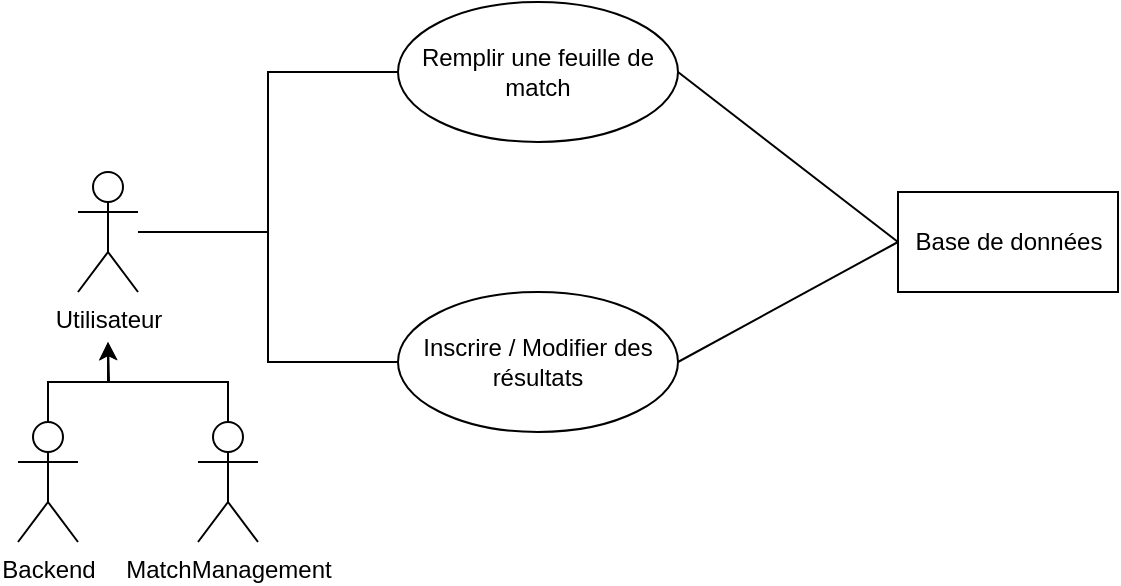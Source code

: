 <mxfile version="12.9.11" type="device"><diagram id="KCYH9OVYyB8hcRMXHM9Q" name="Page-1"><mxGraphModel dx="1422" dy="762" grid="1" gridSize="10" guides="1" tooltips="1" connect="1" arrows="1" fold="1" page="1" pageScale="1" pageWidth="827" pageHeight="1169" math="0" shadow="0"><root><mxCell id="0"/><mxCell id="1" parent="0"/><mxCell id="SQ4KUEhSxetv61U8t2AX-14" style="edgeStyle=orthogonalEdgeStyle;rounded=0;orthogonalLoop=1;jettySize=auto;html=1;entryX=0;entryY=0.5;entryDx=0;entryDy=0;endArrow=none;endFill=0;" parent="1" source="SQ4KUEhSxetv61U8t2AX-1" target="SQ4KUEhSxetv61U8t2AX-6" edge="1"><mxGeometry relative="1" as="geometry"/></mxCell><mxCell id="SQ4KUEhSxetv61U8t2AX-15" style="edgeStyle=orthogonalEdgeStyle;rounded=0;orthogonalLoop=1;jettySize=auto;html=1;entryX=0;entryY=0.5;entryDx=0;entryDy=0;endArrow=none;endFill=0;" parent="1" source="SQ4KUEhSxetv61U8t2AX-1" target="SQ4KUEhSxetv61U8t2AX-7" edge="1"><mxGeometry relative="1" as="geometry"/></mxCell><mxCell id="SQ4KUEhSxetv61U8t2AX-1" value="Utilisateur" style="shape=umlActor;verticalLabelPosition=bottom;labelBackgroundColor=#ffffff;verticalAlign=top;html=1;" parent="1" vertex="1"><mxGeometry x="40" y="225" width="30" height="60" as="geometry"/></mxCell><mxCell id="SQ4KUEhSxetv61U8t2AX-3" style="edgeStyle=orthogonalEdgeStyle;rounded=0;orthogonalLoop=1;jettySize=auto;html=1;exitX=0.5;exitY=0;exitDx=0;exitDy=0;exitPerimeter=0;" parent="1" source="SQ4KUEhSxetv61U8t2AX-2" edge="1"><mxGeometry relative="1" as="geometry"><mxPoint x="55" y="310" as="targetPoint"/></mxGeometry></mxCell><mxCell id="SQ4KUEhSxetv61U8t2AX-2" value="Backend" style="shape=umlActor;verticalLabelPosition=bottom;labelBackgroundColor=#ffffff;verticalAlign=top;html=1;" parent="1" vertex="1"><mxGeometry x="10" y="350" width="30" height="60" as="geometry"/></mxCell><mxCell id="SQ4KUEhSxetv61U8t2AX-21" style="edgeStyle=none;rounded=0;orthogonalLoop=1;jettySize=auto;html=1;entryX=0;entryY=0.5;entryDx=0;entryDy=0;endArrow=none;endFill=0;exitX=1;exitY=0.5;exitDx=0;exitDy=0;" parent="1" source="SQ4KUEhSxetv61U8t2AX-6" target="SQ4KUEhSxetv61U8t2AX-17" edge="1"><mxGeometry relative="1" as="geometry"/></mxCell><mxCell id="SQ4KUEhSxetv61U8t2AX-6" value="Remplir une feuille de match" style="ellipse;whiteSpace=wrap;html=1;" parent="1" vertex="1"><mxGeometry x="200" y="140" width="140" height="70" as="geometry"/></mxCell><mxCell id="SQ4KUEhSxetv61U8t2AX-22" style="edgeStyle=none;rounded=0;orthogonalLoop=1;jettySize=auto;html=1;entryX=0;entryY=0.5;entryDx=0;entryDy=0;endArrow=none;endFill=0;exitX=1;exitY=0.5;exitDx=0;exitDy=0;" parent="1" source="SQ4KUEhSxetv61U8t2AX-7" target="SQ4KUEhSxetv61U8t2AX-17" edge="1"><mxGeometry relative="1" as="geometry"/></mxCell><mxCell id="SQ4KUEhSxetv61U8t2AX-7" value="Inscrire / Modifier des résultats" style="ellipse;whiteSpace=wrap;html=1;" parent="1" vertex="1"><mxGeometry x="200" y="285" width="140" height="70" as="geometry"/></mxCell><mxCell id="SQ4KUEhSxetv61U8t2AX-17" value="Base de données" style="html=1;" parent="1" vertex="1"><mxGeometry x="450" y="235" width="110" height="50" as="geometry"/></mxCell><mxCell id="SQ4KUEhSxetv61U8t2AX-26" style="edgeStyle=orthogonalEdgeStyle;rounded=0;orthogonalLoop=1;jettySize=auto;html=1;endArrow=classic;endFill=1;exitX=0.5;exitY=0;exitDx=0;exitDy=0;exitPerimeter=0;" parent="1" source="SQ4KUEhSxetv61U8t2AX-24" edge="1"><mxGeometry relative="1" as="geometry"><mxPoint x="55" y="310" as="targetPoint"/><Array as="points"><mxPoint x="115" y="330"/><mxPoint x="55" y="330"/></Array></mxGeometry></mxCell><mxCell id="SQ4KUEhSxetv61U8t2AX-24" value="MatchManagement" style="shape=umlActor;verticalLabelPosition=bottom;labelBackgroundColor=#ffffff;verticalAlign=top;html=1;" parent="1" vertex="1"><mxGeometry x="100" y="350" width="30" height="60" as="geometry"/></mxCell></root></mxGraphModel></diagram></mxfile>